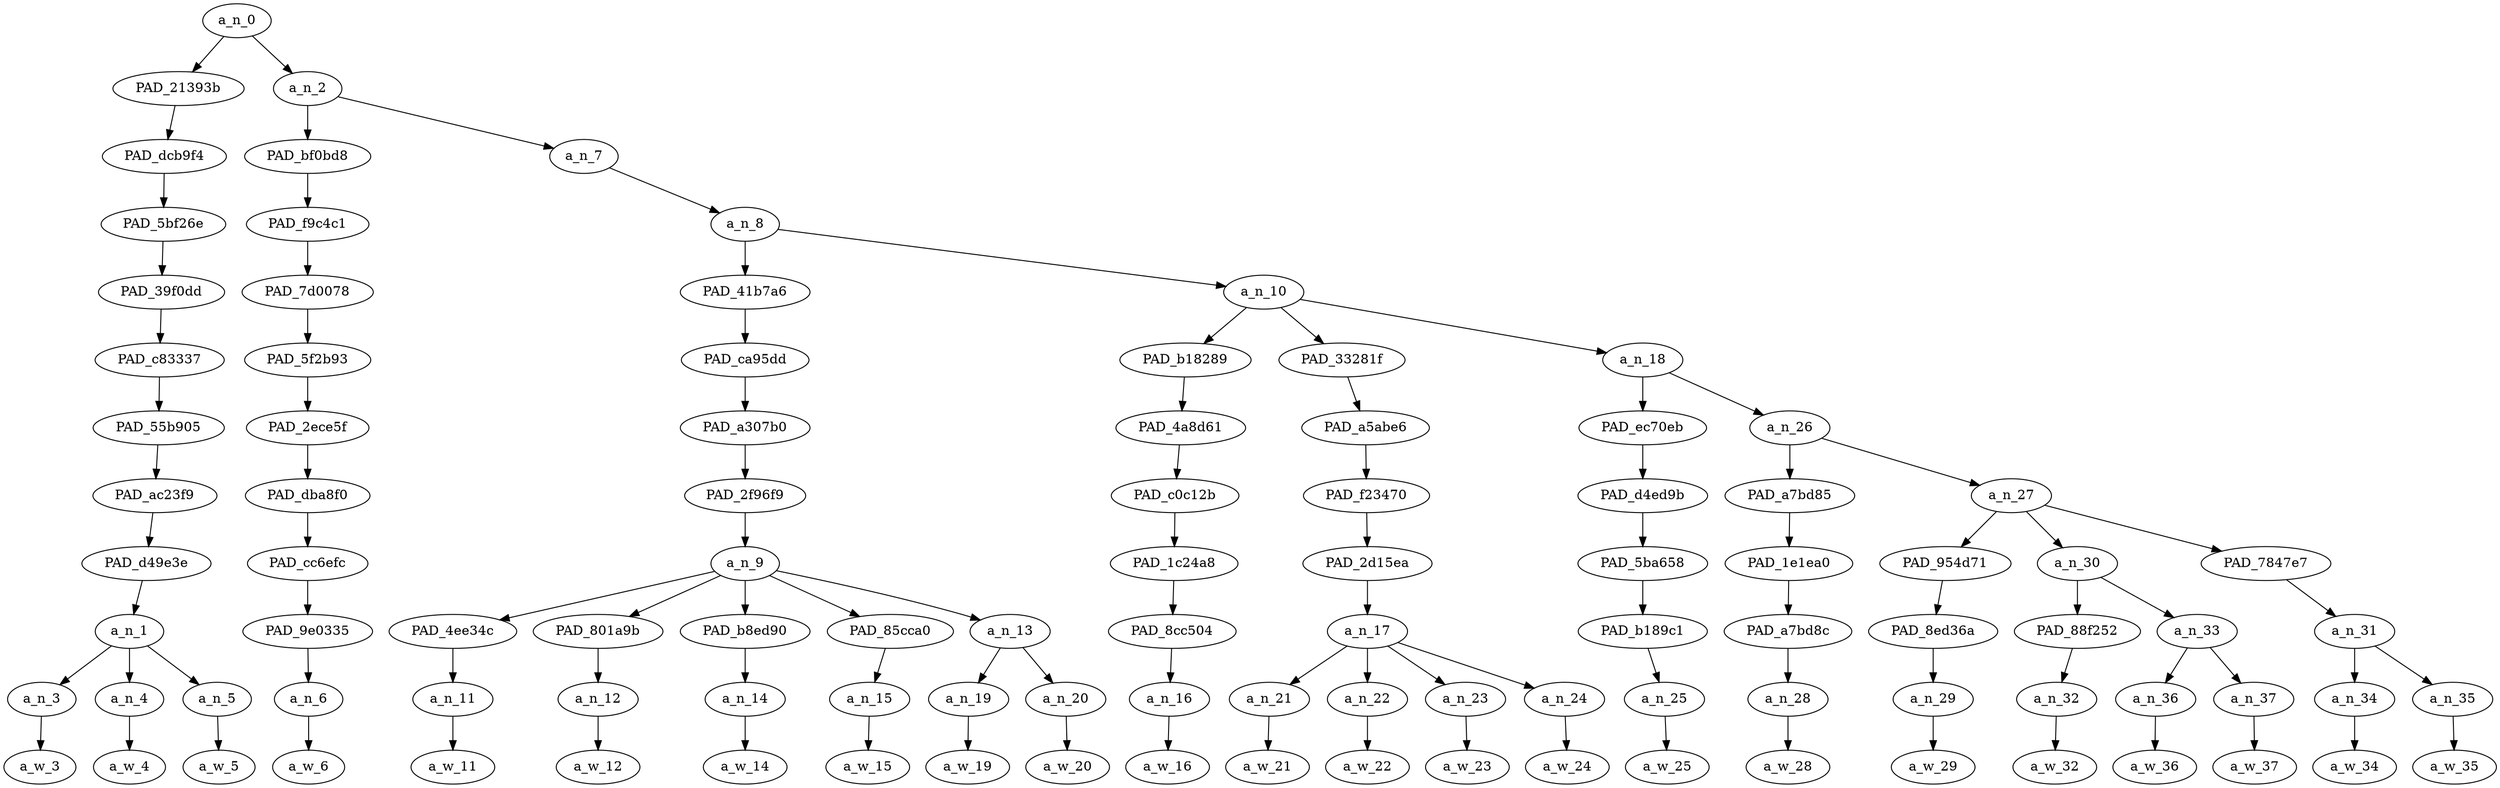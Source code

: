 strict digraph "" {
	a_n_0	[div_dir=1,
		index=0,
		level=11,
		pos="3.7300347222222223,11!",
		text_span="[0, 1, 2, 3, 4, 5, 6, 7, 8, 9, 10, 11, 12, 13, 14, 15, 16, 17, 18, 19, 20, 21, 22]",
		value=1.00000001];
	PAD_21393b	[div_dir=1,
		index=0,
		level=10,
		pos="1.0,10!",
		text_span="[0, 1, 2]",
		value=0.17373149];
	a_n_0 -> PAD_21393b;
	a_n_2	[div_dir=1,
		index=1,
		level=10,
		pos="6.460069444444445,10!",
		text_span="[3, 4, 5, 6, 7, 8, 9, 10, 11, 12, 13, 14, 15, 16, 17, 18, 19, 20, 21, 22]",
		value=0.82625164];
	a_n_0 -> a_n_2;
	PAD_dcb9f4	[div_dir=1,
		index=0,
		level=9,
		pos="1.0,9!",
		text_span="[0, 1, 2]",
		value=0.17373149];
	PAD_21393b -> PAD_dcb9f4;
	PAD_5bf26e	[div_dir=1,
		index=0,
		level=8,
		pos="1.0,8!",
		text_span="[0, 1, 2]",
		value=0.17373149];
	PAD_dcb9f4 -> PAD_5bf26e;
	PAD_39f0dd	[div_dir=1,
		index=0,
		level=7,
		pos="1.0,7!",
		text_span="[0, 1, 2]",
		value=0.17373149];
	PAD_5bf26e -> PAD_39f0dd;
	PAD_c83337	[div_dir=1,
		index=0,
		level=6,
		pos="1.0,6!",
		text_span="[0, 1, 2]",
		value=0.17373149];
	PAD_39f0dd -> PAD_c83337;
	PAD_55b905	[div_dir=1,
		index=0,
		level=5,
		pos="1.0,5!",
		text_span="[0, 1, 2]",
		value=0.17373149];
	PAD_c83337 -> PAD_55b905;
	PAD_ac23f9	[div_dir=1,
		index=0,
		level=4,
		pos="1.0,4!",
		text_span="[0, 1, 2]",
		value=0.17373149];
	PAD_55b905 -> PAD_ac23f9;
	PAD_d49e3e	[div_dir=1,
		index=0,
		level=3,
		pos="1.0,3!",
		text_span="[0, 1, 2]",
		value=0.17373149];
	PAD_ac23f9 -> PAD_d49e3e;
	a_n_1	[div_dir=1,
		index=0,
		level=2,
		pos="1.0,2!",
		text_span="[0, 1, 2]",
		value=0.17373149];
	PAD_d49e3e -> a_n_1;
	a_n_3	[div_dir=1,
		index=0,
		level=1,
		pos="0.0,1!",
		text_span="[0]",
		value=0.06694936];
	a_n_1 -> a_n_3;
	a_n_4	[div_dir=-1,
		index=1,
		level=1,
		pos="1.0,1!",
		text_span="[1]",
		value=0.06167966];
	a_n_1 -> a_n_4;
	a_n_5	[div_dir=-1,
		index=2,
		level=1,
		pos="2.0,1!",
		text_span="[2]",
		value=0.04508459];
	a_n_1 -> a_n_5;
	a_w_3	[div_dir=0,
		index=0,
		level=0,
		pos="0,0!",
		text_span="[0]",
		value="<user>"];
	a_n_3 -> a_w_3;
	a_w_4	[div_dir=0,
		index=1,
		level=0,
		pos="1,0!",
		text_span="[1]",
		value=katie];
	a_n_4 -> a_w_4;
	a_w_5	[div_dir=0,
		index=2,
		level=0,
		pos="2,0!",
		text_span="[2]",
		value=hopkins];
	a_n_5 -> a_w_5;
	PAD_bf0bd8	[div_dir=-1,
		index=1,
		level=9,
		pos="3.0,9!",
		text_span="[3]",
		value=0.04437148];
	a_n_2 -> PAD_bf0bd8;
	a_n_7	[div_dir=1,
		index=2,
		level=9,
		pos="9.92013888888889,9!",
		text_span="[4, 5, 6, 7, 8, 9, 10, 11, 12, 13, 14, 15, 16, 17, 18, 19, 20, 21, 22]",
		value=0.78186798];
	a_n_2 -> a_n_7;
	PAD_f9c4c1	[div_dir=-1,
		index=1,
		level=8,
		pos="3.0,8!",
		text_span="[3]",
		value=0.04437148];
	PAD_bf0bd8 -> PAD_f9c4c1;
	PAD_7d0078	[div_dir=-1,
		index=1,
		level=7,
		pos="3.0,7!",
		text_span="[3]",
		value=0.04437148];
	PAD_f9c4c1 -> PAD_7d0078;
	PAD_5f2b93	[div_dir=-1,
		index=1,
		level=6,
		pos="3.0,6!",
		text_span="[3]",
		value=0.04437148];
	PAD_7d0078 -> PAD_5f2b93;
	PAD_2ece5f	[div_dir=-1,
		index=1,
		level=5,
		pos="3.0,5!",
		text_span="[3]",
		value=0.04437148];
	PAD_5f2b93 -> PAD_2ece5f;
	PAD_dba8f0	[div_dir=-1,
		index=1,
		level=4,
		pos="3.0,4!",
		text_span="[3]",
		value=0.04437148];
	PAD_2ece5f -> PAD_dba8f0;
	PAD_cc6efc	[div_dir=-1,
		index=1,
		level=3,
		pos="3.0,3!",
		text_span="[3]",
		value=0.04437148];
	PAD_dba8f0 -> PAD_cc6efc;
	PAD_9e0335	[div_dir=-1,
		index=1,
		level=2,
		pos="3.0,2!",
		text_span="[3]",
		value=0.04437148];
	PAD_cc6efc -> PAD_9e0335;
	a_n_6	[div_dir=-1,
		index=3,
		level=1,
		pos="3.0,1!",
		text_span="[3]",
		value=0.04437148];
	PAD_9e0335 -> a_n_6;
	a_w_6	[div_dir=0,
		index=3,
		level=0,
		pos="3,0!",
		text_span="[3]",
		value=reports];
	a_n_6 -> a_w_6;
	a_n_8	[div_dir=1,
		index=2,
		level=8,
		pos="9.92013888888889,8!",
		text_span="[4, 5, 6, 7, 8, 9, 10, 11, 12, 13, 14, 15, 16, 17, 18, 19, 20, 21, 22]",
		value=0.78183415];
	a_n_7 -> a_n_8;
	PAD_41b7a6	[div_dir=1,
		index=2,
		level=7,
		pos="6.5,7!",
		text_span="[4, 5, 6, 7, 8, 9]",
		value=0.37293077];
	a_n_8 -> PAD_41b7a6;
	a_n_10	[div_dir=1,
		index=3,
		level=7,
		pos="13.340277777777777,7!",
		text_span="[10, 11, 12, 13, 14, 15, 16, 17, 18, 19, 20, 21, 22]",
		value=0.40886954];
	a_n_8 -> a_n_10;
	PAD_ca95dd	[div_dir=1,
		index=2,
		level=6,
		pos="6.5,6!",
		text_span="[4, 5, 6, 7, 8, 9]",
		value=0.37293077];
	PAD_41b7a6 -> PAD_ca95dd;
	PAD_a307b0	[div_dir=1,
		index=2,
		level=5,
		pos="6.5,5!",
		text_span="[4, 5, 6, 7, 8, 9]",
		value=0.37293077];
	PAD_ca95dd -> PAD_a307b0;
	PAD_2f96f9	[div_dir=1,
		index=2,
		level=4,
		pos="6.5,4!",
		text_span="[4, 5, 6, 7, 8, 9]",
		value=0.37293077];
	PAD_a307b0 -> PAD_2f96f9;
	a_n_9	[div_dir=1,
		index=2,
		level=3,
		pos="6.5,3!",
		text_span="[4, 5, 6, 7, 8, 9]",
		value=0.37293077];
	PAD_2f96f9 -> a_n_9;
	PAD_4ee34c	[div_dir=1,
		index=2,
		level=2,
		pos="4.0,2!",
		text_span="[4]",
		value=0.07606799];
	a_n_9 -> PAD_4ee34c;
	PAD_801a9b	[div_dir=-1,
		index=3,
		level=2,
		pos="5.0,2!",
		text_span="[5]",
		value=0.08033103];
	a_n_9 -> PAD_801a9b;
	PAD_b8ed90	[div_dir=1,
		index=5,
		level=2,
		pos="8.0,2!",
		text_span="[8]",
		value=0.05731180];
	a_n_9 -> PAD_b8ed90;
	PAD_85cca0	[div_dir=1,
		index=6,
		level=2,
		pos="9.0,2!",
		text_span="[9]",
		value=0.04456186];
	a_n_9 -> PAD_85cca0;
	a_n_13	[div_dir=-1,
		index=4,
		level=2,
		pos="6.5,2!",
		text_span="[6, 7]",
		value=0.11462169];
	a_n_9 -> a_n_13;
	a_n_11	[div_dir=1,
		index=4,
		level=1,
		pos="4.0,1!",
		text_span="[4]",
		value=0.07606799];
	PAD_4ee34c -> a_n_11;
	a_w_11	[div_dir=0,
		index=4,
		level=0,
		pos="4,0!",
		text_span="[4]",
		value=pakistani];
	a_n_11 -> a_w_11;
	a_n_12	[div_dir=-1,
		index=5,
		level=1,
		pos="5.0,1!",
		text_span="[5]",
		value=0.08033103];
	PAD_801a9b -> a_n_12;
	a_w_12	[div_dir=0,
		index=5,
		level=0,
		pos="5,0!",
		text_span="[5]",
		value=muslim];
	a_n_12 -> a_w_12;
	a_n_14	[div_dir=1,
		index=8,
		level=1,
		pos="8.0,1!",
		text_span="[8]",
		value=0.05731180];
	PAD_b8ed90 -> a_n_14;
	a_w_14	[div_dir=0,
		index=8,
		level=0,
		pos="8,0!",
		text_span="[8]",
		value=white];
	a_n_14 -> a_w_14;
	a_n_15	[div_dir=1,
		index=9,
		level=1,
		pos="9.0,1!",
		text_span="[9]",
		value=0.04456186];
	PAD_85cca0 -> a_n_15;
	a_w_15	[div_dir=0,
		index=9,
		level=0,
		pos="9,0!",
		text_span="[9]",
		value=man1];
	a_n_15 -> a_w_15;
	a_n_19	[div_dir=1,
		index=6,
		level=1,
		pos="6.0,1!",
		text_span="[6]",
		value=0.05668865];
	a_n_13 -> a_n_19;
	a_n_20	[div_dir=-1,
		index=7,
		level=1,
		pos="7.0,1!",
		text_span="[7]",
		value=0.05786921];
	a_n_13 -> a_n_20;
	a_w_19	[div_dir=0,
		index=6,
		level=0,
		pos="6,0!",
		text_span="[6]",
		value=man];
	a_n_19 -> a_w_19;
	a_w_20	[div_dir=0,
		index=7,
		level=0,
		pos="7,0!",
		text_span="[7]",
		value=assaults];
	a_n_20 -> a_w_20;
	PAD_b18289	[div_dir=-1,
		index=3,
		level=6,
		pos="10.0,6!",
		text_span="[10]",
		value=0.03296272];
	a_n_10 -> PAD_b18289;
	PAD_33281f	[div_dir=1,
		index=4,
		level=6,
		pos="12.5,6!",
		text_span="[11, 12, 13, 14]",
		value=0.14231634];
	a_n_10 -> PAD_33281f;
	a_n_18	[div_dir=1,
		index=5,
		level=6,
		pos="17.520833333333332,6!",
		text_span="[15, 16, 17, 18, 19, 20, 21, 22]",
		value=0.23357398];
	a_n_10 -> a_n_18;
	PAD_4a8d61	[div_dir=-1,
		index=3,
		level=5,
		pos="10.0,5!",
		text_span="[10]",
		value=0.03296272];
	PAD_b18289 -> PAD_4a8d61;
	PAD_c0c12b	[div_dir=-1,
		index=3,
		level=4,
		pos="10.0,4!",
		text_span="[10]",
		value=0.03296272];
	PAD_4a8d61 -> PAD_c0c12b;
	PAD_1c24a8	[div_dir=-1,
		index=3,
		level=3,
		pos="10.0,3!",
		text_span="[10]",
		value=0.03296272];
	PAD_c0c12b -> PAD_1c24a8;
	PAD_8cc504	[div_dir=-1,
		index=7,
		level=2,
		pos="10.0,2!",
		text_span="[10]",
		value=0.03296272];
	PAD_1c24a8 -> PAD_8cc504;
	a_n_16	[div_dir=-1,
		index=10,
		level=1,
		pos="10.0,1!",
		text_span="[10]",
		value=0.03296272];
	PAD_8cc504 -> a_n_16;
	a_w_16	[div_dir=0,
		index=10,
		level=0,
		pos="10,0!",
		text_span="[10]",
		value=is];
	a_n_16 -> a_w_16;
	PAD_a5abe6	[div_dir=1,
		index=4,
		level=5,
		pos="12.5,5!",
		text_span="[11, 12, 13, 14]",
		value=0.14231634];
	PAD_33281f -> PAD_a5abe6;
	PAD_f23470	[div_dir=1,
		index=4,
		level=4,
		pos="12.5,4!",
		text_span="[11, 12, 13, 14]",
		value=0.14231634];
	PAD_a5abe6 -> PAD_f23470;
	PAD_2d15ea	[div_dir=1,
		index=4,
		level=3,
		pos="12.5,3!",
		text_span="[11, 12, 13, 14]",
		value=0.14231634];
	PAD_f23470 -> PAD_2d15ea;
	a_n_17	[div_dir=1,
		index=8,
		level=2,
		pos="12.5,2!",
		text_span="[11, 12, 13, 14]",
		value=0.14231634];
	PAD_2d15ea -> a_n_17;
	a_n_21	[div_dir=1,
		index=11,
		level=1,
		pos="11.0,1!",
		text_span="[11]",
		value=0.04113658];
	a_n_17 -> a_n_21;
	a_n_22	[div_dir=-1,
		index=12,
		level=1,
		pos="12.0,1!",
		text_span="[12]",
		value=0.03773542];
	a_n_17 -> a_n_22;
	a_n_23	[div_dir=1,
		index=13,
		level=1,
		pos="13.0,1!",
		text_span="[13]",
		value=0.02878934];
	a_n_17 -> a_n_23;
	a_n_24	[div_dir=1,
		index=14,
		level=1,
		pos="14.0,1!",
		text_span="[14]",
		value=0.03465026];
	a_n_17 -> a_n_24;
	a_w_21	[div_dir=0,
		index=11,
		level=0,
		pos="11,0!",
		text_span="[11]",
		value=racist];
	a_n_21 -> a_w_21;
	a_w_22	[div_dir=0,
		index=12,
		level=0,
		pos="12,0!",
		text_span="[12]",
		value=attack];
	a_n_22 -> a_w_22;
	a_w_23	[div_dir=0,
		index=13,
		level=0,
		pos="13,0!",
		text_span="[13]",
		value=civil];
	a_n_23 -> a_w_23;
	a_w_24	[div_dir=0,
		index=14,
		level=0,
		pos="14,0!",
		text_span="[14]",
		value=unrest];
	a_n_24 -> a_w_24;
	PAD_ec70eb	[div_dir=-1,
		index=5,
		level=5,
		pos="15.0,5!",
		text_span="[15]",
		value=0.02167507];
	a_n_18 -> PAD_ec70eb;
	a_n_26	[div_dir=1,
		index=6,
		level=5,
		pos="20.041666666666664,5!",
		text_span="[16, 17, 18, 19, 20, 21, 22]",
		value=0.21187683];
	a_n_18 -> a_n_26;
	PAD_d4ed9b	[div_dir=-1,
		index=5,
		level=4,
		pos="15.0,4!",
		text_span="[15]",
		value=0.02167507];
	PAD_ec70eb -> PAD_d4ed9b;
	PAD_5ba658	[div_dir=-1,
		index=5,
		level=3,
		pos="15.0,3!",
		text_span="[15]",
		value=0.02167507];
	PAD_d4ed9b -> PAD_5ba658;
	PAD_b189c1	[div_dir=-1,
		index=9,
		level=2,
		pos="15.0,2!",
		text_span="[15]",
		value=0.02167507];
	PAD_5ba658 -> PAD_b189c1;
	a_n_25	[div_dir=-1,
		index=15,
		level=1,
		pos="15.0,1!",
		text_span="[15]",
		value=0.02167507];
	PAD_b189c1 -> a_n_25;
	a_w_25	[div_dir=0,
		index=15,
		level=0,
		pos="15,0!",
		text_span="[15]",
		value=as];
	a_n_25 -> a_w_25;
	PAD_a7bd85	[div_dir=1,
		index=7,
		level=4,
		pos="22.0,4!",
		text_span="[22]",
		value=0.02535561];
	a_n_26 -> PAD_a7bd85;
	a_n_27	[div_dir=1,
		index=6,
		level=4,
		pos="18.083333333333332,4!",
		text_span="[16, 17, 18, 19, 20, 21]",
		value=0.18649649];
	a_n_26 -> a_n_27;
	PAD_1e1ea0	[div_dir=1,
		index=9,
		level=3,
		pos="22.0,3!",
		text_span="[22]",
		value=0.02535561];
	PAD_a7bd85 -> PAD_1e1ea0;
	PAD_a7bd8c	[div_dir=1,
		index=14,
		level=2,
		pos="22.0,2!",
		text_span="[22]",
		value=0.02535561];
	PAD_1e1ea0 -> PAD_a7bd8c;
	a_n_28	[div_dir=1,
		index=22,
		level=1,
		pos="22.0,1!",
		text_span="[22]",
		value=0.02535561];
	PAD_a7bd8c -> a_n_28;
	a_w_28	[div_dir=0,
		index=22,
		level=0,
		pos="22,0!",
		text_span="[22]",
		value=rises];
	a_n_28 -> a_w_28;
	PAD_954d71	[div_dir=1,
		index=6,
		level=3,
		pos="16.0,3!",
		text_span="[16]",
		value=0.03676308];
	a_n_27 -> PAD_954d71;
	a_n_30	[div_dir=1,
		index=7,
		level=3,
		pos="17.75,3!",
		text_span="[17, 18, 19]",
		value=0.09090221];
	a_n_27 -> a_n_30;
	PAD_7847e7	[div_dir=-1,
		index=8,
		level=3,
		pos="20.5,3!",
		text_span="[20, 21]",
		value=0.05882938];
	a_n_27 -> PAD_7847e7;
	PAD_8ed36a	[div_dir=1,
		index=10,
		level=2,
		pos="16.0,2!",
		text_span="[16]",
		value=0.03676308];
	PAD_954d71 -> PAD_8ed36a;
	a_n_29	[div_dir=1,
		index=16,
		level=1,
		pos="16.0,1!",
		text_span="[16]",
		value=0.03676308];
	PAD_8ed36a -> a_n_29;
	a_w_29	[div_dir=0,
		index=16,
		level=0,
		pos="16,0!",
		text_span="[16]",
		value=crime];
	a_n_29 -> a_w_29;
	PAD_88f252	[div_dir=-1,
		index=11,
		level=2,
		pos="17.0,2!",
		text_span="[17]",
		value=0.02443594];
	a_n_30 -> PAD_88f252;
	a_n_33	[div_dir=1,
		index=12,
		level=2,
		pos="18.5,2!",
		text_span="[18, 19]",
		value=0.06645151];
	a_n_30 -> a_n_33;
	a_n_32	[div_dir=-1,
		index=17,
		level=1,
		pos="17.0,1!",
		text_span="[17]",
		value=0.02443594];
	PAD_88f252 -> a_n_32;
	a_w_32	[div_dir=0,
		index=17,
		level=0,
		pos="17,0!",
		text_span="[17]",
		value=against];
	a_n_32 -> a_w_32;
	a_n_36	[div_dir=1,
		index=18,
		level=1,
		pos="18.0,1!",
		text_span="[18]",
		value=0.03842916];
	a_n_33 -> a_n_36;
	a_n_37	[div_dir=-1,
		index=19,
		level=1,
		pos="19.0,1!",
		text_span="[19]",
		value=0.02799496];
	a_n_33 -> a_n_37;
	a_w_36	[div_dir=0,
		index=18,
		level=0,
		pos="18,0!",
		text_span="[18]",
		value=english];
	a_n_36 -> a_w_36;
	a_w_37	[div_dir=0,
		index=19,
		level=0,
		pos="19,0!",
		text_span="[19]",
		value=people];
	a_n_37 -> a_w_37;
	a_n_31	[div_dir=-1,
		index=13,
		level=2,
		pos="20.5,2!",
		text_span="[20, 21]",
		value=0.05882938];
	PAD_7847e7 -> a_n_31;
	a_n_34	[div_dir=1,
		index=20,
		level=1,
		pos="20.0,1!",
		text_span="[20]",
		value=0.01994019];
	a_n_31 -> a_n_34;
	a_n_35	[div_dir=-1,
		index=21,
		level=1,
		pos="21.0,1!",
		text_span="[21]",
		value=0.03885169];
	a_n_31 -> a_n_35;
	a_w_34	[div_dir=0,
		index=20,
		level=0,
		pos="20,0!",
		text_span="[20]",
		value=from];
	a_n_34 -> a_w_34;
	a_w_35	[div_dir=0,
		index=21,
		level=0,
		pos="21,0!",
		text_span="[21]",
		value=immigrants];
	a_n_35 -> a_w_35;
}
